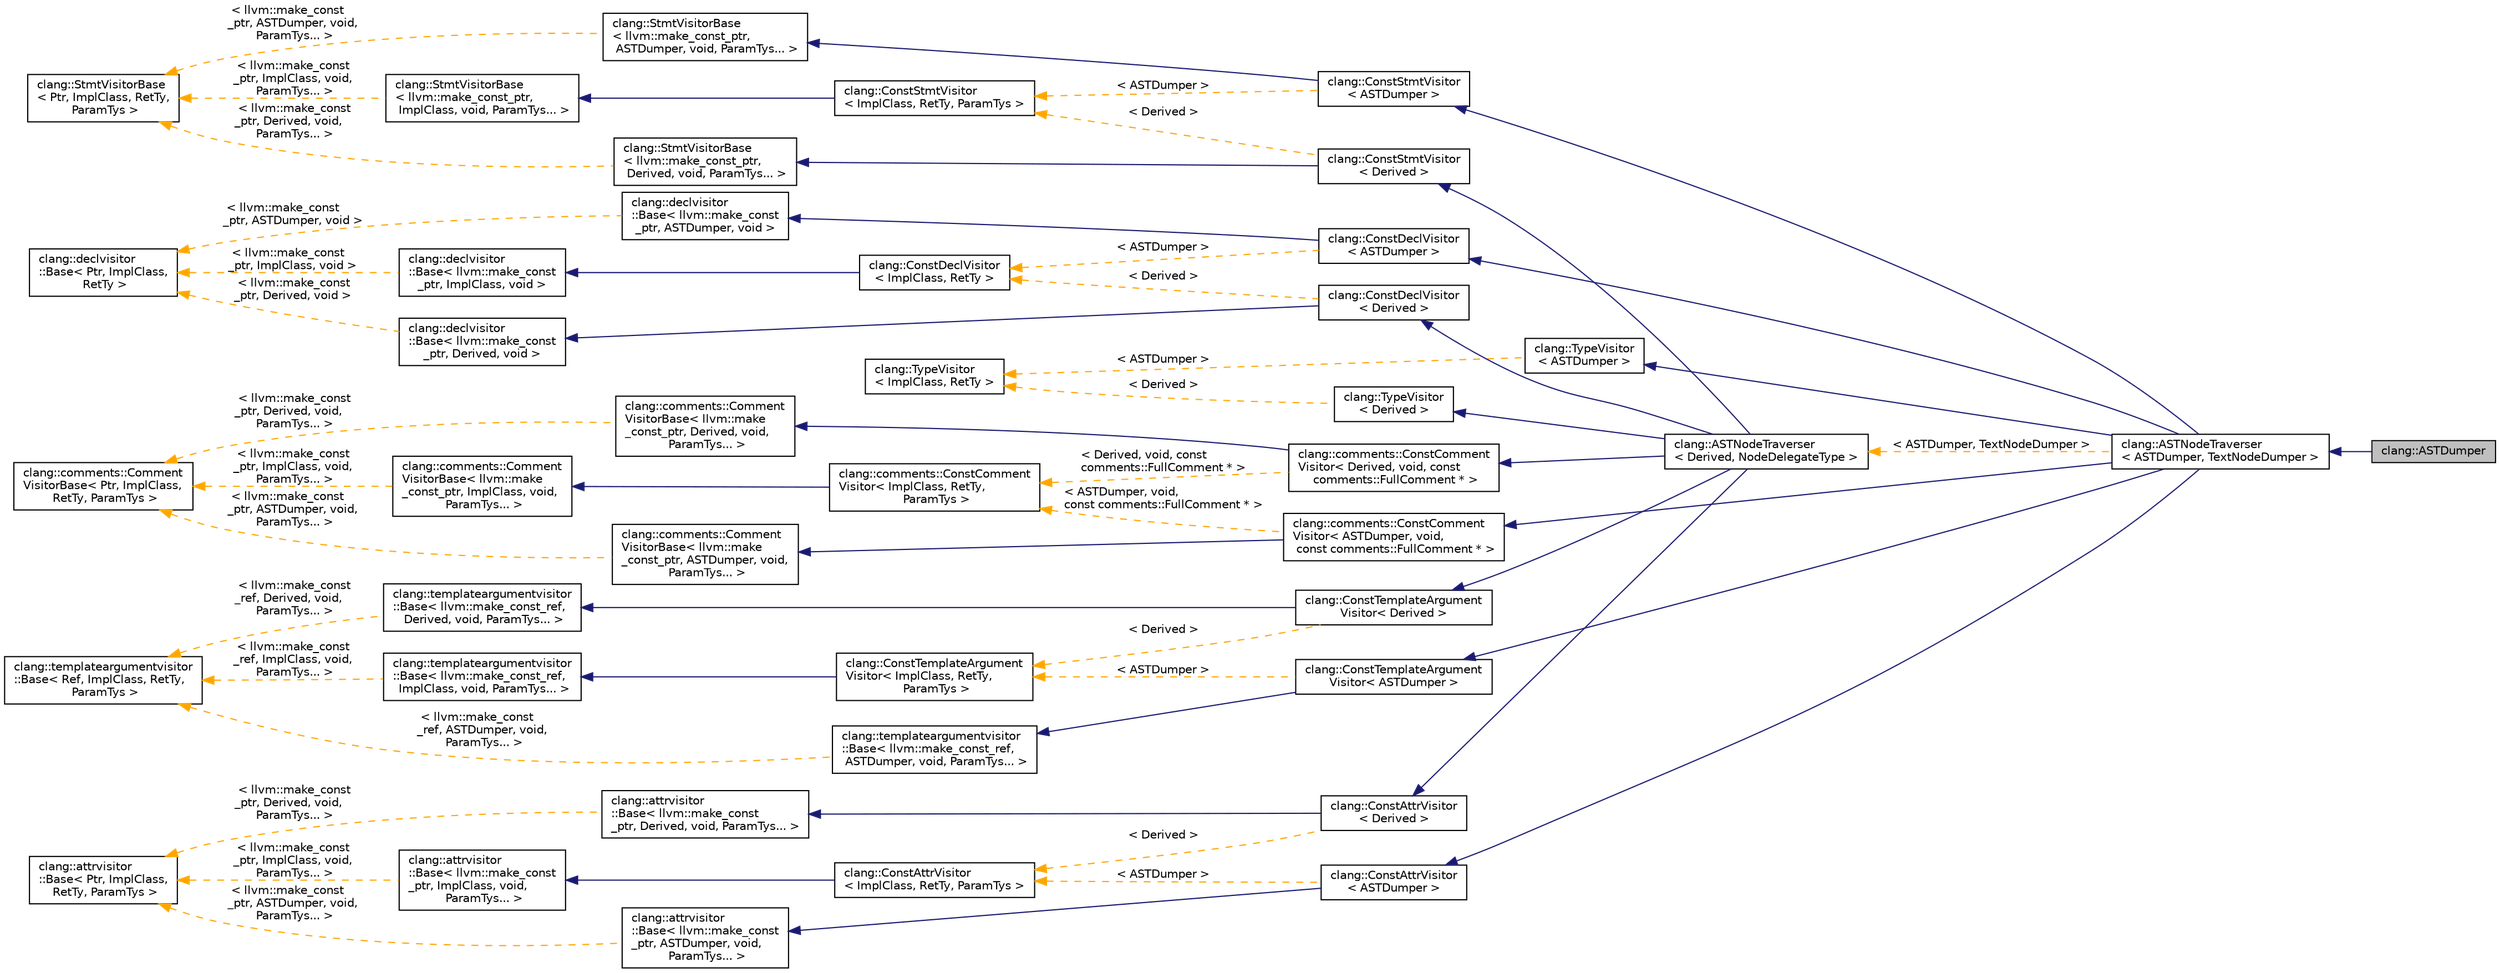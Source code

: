 digraph "clang::ASTDumper"
{
 // LATEX_PDF_SIZE
  bgcolor="transparent";
  edge [fontname="Helvetica",fontsize="10",labelfontname="Helvetica",labelfontsize="10"];
  node [fontname="Helvetica",fontsize="10",shape=record];
  rankdir="LR";
  Node1 [label="clang::ASTDumper",height=0.2,width=0.4,color="black", fillcolor="grey75", style="filled", fontcolor="black",tooltip=" "];
  Node2 -> Node1 [dir="back",color="midnightblue",fontsize="10",style="solid",fontname="Helvetica"];
  Node2 [label="clang::ASTNodeTraverser\l\< ASTDumper, TextNodeDumper \>",height=0.2,width=0.4,color="black",URL="$classclang_1_1ASTNodeTraverser.html",tooltip=" "];
  Node3 -> Node2 [dir="back",color="midnightblue",fontsize="10",style="solid",fontname="Helvetica"];
  Node3 [label="clang::ConstDeclVisitor\l\< ASTDumper \>",height=0.2,width=0.4,color="black",URL="$classclang_1_1ConstDeclVisitor.html",tooltip=" "];
  Node4 -> Node3 [dir="back",color="midnightblue",fontsize="10",style="solid",fontname="Helvetica"];
  Node4 [label="clang::declvisitor\l::Base\< llvm::make_const\l_ptr, ASTDumper, void \>",height=0.2,width=0.4,color="black",URL="$classclang_1_1declvisitor_1_1Base.html",tooltip=" "];
  Node5 -> Node4 [dir="back",color="orange",fontsize="10",style="dashed",label=" \< llvm::make_const\l_ptr, ASTDumper, void \>" ,fontname="Helvetica"];
  Node5 [label="clang::declvisitor\l::Base\< Ptr, ImplClass,\l RetTy \>",height=0.2,width=0.4,color="black",URL="$classclang_1_1declvisitor_1_1Base.html",tooltip="A simple visitor class that helps create declaration visitors."];
  Node6 -> Node3 [dir="back",color="orange",fontsize="10",style="dashed",label=" \< ASTDumper \>" ,fontname="Helvetica"];
  Node6 [label="clang::ConstDeclVisitor\l\< ImplClass, RetTy \>",height=0.2,width=0.4,color="black",URL="$classclang_1_1ConstDeclVisitor.html",tooltip="A simple visitor class that helps create declaration visitors."];
  Node7 -> Node6 [dir="back",color="midnightblue",fontsize="10",style="solid",fontname="Helvetica"];
  Node7 [label="clang::declvisitor\l::Base\< llvm::make_const\l_ptr, ImplClass, void \>",height=0.2,width=0.4,color="black",URL="$classclang_1_1declvisitor_1_1Base.html",tooltip=" "];
  Node5 -> Node7 [dir="back",color="orange",fontsize="10",style="dashed",label=" \< llvm::make_const\l_ptr, ImplClass, void \>" ,fontname="Helvetica"];
  Node8 -> Node2 [dir="back",color="midnightblue",fontsize="10",style="solid",fontname="Helvetica"];
  Node8 [label="clang::ConstStmtVisitor\l\< ASTDumper \>",height=0.2,width=0.4,color="black",URL="$classclang_1_1ConstStmtVisitor.html",tooltip=" "];
  Node9 -> Node8 [dir="back",color="midnightblue",fontsize="10",style="solid",fontname="Helvetica"];
  Node9 [label="clang::StmtVisitorBase\l\< llvm::make_const_ptr,\l ASTDumper, void, ParamTys... \>",height=0.2,width=0.4,color="black",URL="$classclang_1_1StmtVisitorBase.html",tooltip=" "];
  Node10 -> Node9 [dir="back",color="orange",fontsize="10",style="dashed",label=" \< llvm::make_const\l_ptr, ASTDumper, void,\l ParamTys... \>" ,fontname="Helvetica"];
  Node10 [label="clang::StmtVisitorBase\l\< Ptr, ImplClass, RetTy,\l ParamTys \>",height=0.2,width=0.4,color="black",URL="$classclang_1_1StmtVisitorBase.html",tooltip="StmtVisitorBase - This class implements a simple visitor for Stmt subclasses."];
  Node11 -> Node8 [dir="back",color="orange",fontsize="10",style="dashed",label=" \< ASTDumper \>" ,fontname="Helvetica"];
  Node11 [label="clang::ConstStmtVisitor\l\< ImplClass, RetTy, ParamTys \>",height=0.2,width=0.4,color="black",URL="$classclang_1_1ConstStmtVisitor.html",tooltip="ConstStmtVisitor - This class implements a simple visitor for Stmt subclasses."];
  Node12 -> Node11 [dir="back",color="midnightblue",fontsize="10",style="solid",fontname="Helvetica"];
  Node12 [label="clang::StmtVisitorBase\l\< llvm::make_const_ptr,\l ImplClass, void, ParamTys... \>",height=0.2,width=0.4,color="black",URL="$classclang_1_1StmtVisitorBase.html",tooltip=" "];
  Node10 -> Node12 [dir="back",color="orange",fontsize="10",style="dashed",label=" \< llvm::make_const\l_ptr, ImplClass, void,\l ParamTys... \>" ,fontname="Helvetica"];
  Node13 -> Node2 [dir="back",color="midnightblue",fontsize="10",style="solid",fontname="Helvetica"];
  Node13 [label="clang::comments::ConstComment\lVisitor\< ASTDumper, void,\l const comments::FullComment * \>",height=0.2,width=0.4,color="black",URL="$classclang_1_1comments_1_1ConstCommentVisitor.html",tooltip=" "];
  Node14 -> Node13 [dir="back",color="midnightblue",fontsize="10",style="solid",fontname="Helvetica"];
  Node14 [label="clang::comments::Comment\lVisitorBase\< llvm::make\l_const_ptr, ASTDumper, void,\l ParamTys... \>",height=0.2,width=0.4,color="black",URL="$classclang_1_1comments_1_1CommentVisitorBase.html",tooltip=" "];
  Node15 -> Node14 [dir="back",color="orange",fontsize="10",style="dashed",label=" \< llvm::make_const\l_ptr, ASTDumper, void,\l ParamTys... \>" ,fontname="Helvetica"];
  Node15 [label="clang::comments::Comment\lVisitorBase\< Ptr, ImplClass,\l RetTy, ParamTys \>",height=0.2,width=0.4,color="black",URL="$classclang_1_1comments_1_1CommentVisitorBase.html",tooltip=" "];
  Node16 -> Node13 [dir="back",color="orange",fontsize="10",style="dashed",label=" \< ASTDumper, void,\l const comments::FullComment * \>" ,fontname="Helvetica"];
  Node16 [label="clang::comments::ConstComment\lVisitor\< ImplClass, RetTy,\l ParamTys \>",height=0.2,width=0.4,color="black",URL="$classclang_1_1comments_1_1ConstCommentVisitor.html",tooltip=" "];
  Node17 -> Node16 [dir="back",color="midnightblue",fontsize="10",style="solid",fontname="Helvetica"];
  Node17 [label="clang::comments::Comment\lVisitorBase\< llvm::make\l_const_ptr, ImplClass, void,\l ParamTys... \>",height=0.2,width=0.4,color="black",URL="$classclang_1_1comments_1_1CommentVisitorBase.html",tooltip=" "];
  Node15 -> Node17 [dir="back",color="orange",fontsize="10",style="dashed",label=" \< llvm::make_const\l_ptr, ImplClass, void,\l ParamTys... \>" ,fontname="Helvetica"];
  Node18 -> Node2 [dir="back",color="midnightblue",fontsize="10",style="solid",fontname="Helvetica"];
  Node18 [label="clang::TypeVisitor\l\< ASTDumper \>",height=0.2,width=0.4,color="black",URL="$classclang_1_1TypeVisitor.html",tooltip=" "];
  Node19 -> Node18 [dir="back",color="orange",fontsize="10",style="dashed",label=" \< ASTDumper \>" ,fontname="Helvetica"];
  Node19 [label="clang::TypeVisitor\l\< ImplClass, RetTy \>",height=0.2,width=0.4,color="black",URL="$classclang_1_1TypeVisitor.html",tooltip="An operation on a type."];
  Node20 -> Node2 [dir="back",color="midnightblue",fontsize="10",style="solid",fontname="Helvetica"];
  Node20 [label="clang::ConstAttrVisitor\l\< ASTDumper \>",height=0.2,width=0.4,color="black",URL="$classclang_1_1ConstAttrVisitor.html",tooltip=" "];
  Node21 -> Node20 [dir="back",color="midnightblue",fontsize="10",style="solid",fontname="Helvetica"];
  Node21 [label="clang::attrvisitor\l::Base\< llvm::make_const\l_ptr, ASTDumper, void,\l ParamTys... \>",height=0.2,width=0.4,color="black",URL="$classclang_1_1attrvisitor_1_1Base.html",tooltip=" "];
  Node22 -> Node21 [dir="back",color="orange",fontsize="10",style="dashed",label=" \< llvm::make_const\l_ptr, ASTDumper, void,\l ParamTys... \>" ,fontname="Helvetica"];
  Node22 [label="clang::attrvisitor\l::Base\< Ptr, ImplClass,\l RetTy, ParamTys \>",height=0.2,width=0.4,color="black",URL="$classclang_1_1attrvisitor_1_1Base.html",tooltip="A simple visitor class that helps create attribute visitors."];
  Node23 -> Node20 [dir="back",color="orange",fontsize="10",style="dashed",label=" \< ASTDumper \>" ,fontname="Helvetica"];
  Node23 [label="clang::ConstAttrVisitor\l\< ImplClass, RetTy, ParamTys \>",height=0.2,width=0.4,color="black",URL="$classclang_1_1ConstAttrVisitor.html",tooltip="A simple visitor class that helps create attribute visitors."];
  Node24 -> Node23 [dir="back",color="midnightblue",fontsize="10",style="solid",fontname="Helvetica"];
  Node24 [label="clang::attrvisitor\l::Base\< llvm::make_const\l_ptr, ImplClass, void,\l ParamTys... \>",height=0.2,width=0.4,color="black",URL="$classclang_1_1attrvisitor_1_1Base.html",tooltip=" "];
  Node22 -> Node24 [dir="back",color="orange",fontsize="10",style="dashed",label=" \< llvm::make_const\l_ptr, ImplClass, void,\l ParamTys... \>" ,fontname="Helvetica"];
  Node25 -> Node2 [dir="back",color="midnightblue",fontsize="10",style="solid",fontname="Helvetica"];
  Node25 [label="clang::ConstTemplateArgument\lVisitor\< ASTDumper \>",height=0.2,width=0.4,color="black",URL="$classclang_1_1ConstTemplateArgumentVisitor.html",tooltip=" "];
  Node26 -> Node25 [dir="back",color="midnightblue",fontsize="10",style="solid",fontname="Helvetica"];
  Node26 [label="clang::templateargumentvisitor\l::Base\< llvm::make_const_ref,\l ASTDumper, void, ParamTys... \>",height=0.2,width=0.4,color="black",URL="$classclang_1_1templateargumentvisitor_1_1Base.html",tooltip=" "];
  Node27 -> Node26 [dir="back",color="orange",fontsize="10",style="dashed",label=" \< llvm::make_const\l_ref, ASTDumper, void,\l ParamTys... \>" ,fontname="Helvetica"];
  Node27 [label="clang::templateargumentvisitor\l::Base\< Ref, ImplClass, RetTy,\l ParamTys \>",height=0.2,width=0.4,color="black",URL="$classclang_1_1templateargumentvisitor_1_1Base.html",tooltip="A simple visitor class that helps create template argument visitors."];
  Node28 -> Node25 [dir="back",color="orange",fontsize="10",style="dashed",label=" \< ASTDumper \>" ,fontname="Helvetica"];
  Node28 [label="clang::ConstTemplateArgument\lVisitor\< ImplClass, RetTy,\l ParamTys \>",height=0.2,width=0.4,color="black",URL="$classclang_1_1ConstTemplateArgumentVisitor.html",tooltip="A simple visitor class that helps create template argument visitors."];
  Node29 -> Node28 [dir="back",color="midnightblue",fontsize="10",style="solid",fontname="Helvetica"];
  Node29 [label="clang::templateargumentvisitor\l::Base\< llvm::make_const_ref,\l ImplClass, void, ParamTys... \>",height=0.2,width=0.4,color="black",URL="$classclang_1_1templateargumentvisitor_1_1Base.html",tooltip=" "];
  Node27 -> Node29 [dir="back",color="orange",fontsize="10",style="dashed",label=" \< llvm::make_const\l_ref, ImplClass, void,\l ParamTys... \>" ,fontname="Helvetica"];
  Node30 -> Node2 [dir="back",color="orange",fontsize="10",style="dashed",label=" \< ASTDumper, TextNodeDumper \>" ,fontname="Helvetica"];
  Node30 [label="clang::ASTNodeTraverser\l\< Derived, NodeDelegateType \>",height=0.2,width=0.4,color="black",URL="$classclang_1_1ASTNodeTraverser.html",tooltip="ASTNodeTraverser traverses the Clang AST for dumping purposes."];
  Node31 -> Node30 [dir="back",color="midnightblue",fontsize="10",style="solid",fontname="Helvetica"];
  Node31 [label="clang::ConstDeclVisitor\l\< Derived \>",height=0.2,width=0.4,color="black",URL="$classclang_1_1ConstDeclVisitor.html",tooltip=" "];
  Node32 -> Node31 [dir="back",color="midnightblue",fontsize="10",style="solid",fontname="Helvetica"];
  Node32 [label="clang::declvisitor\l::Base\< llvm::make_const\l_ptr, Derived, void \>",height=0.2,width=0.4,color="black",URL="$classclang_1_1declvisitor_1_1Base.html",tooltip=" "];
  Node5 -> Node32 [dir="back",color="orange",fontsize="10",style="dashed",label=" \< llvm::make_const\l_ptr, Derived, void \>" ,fontname="Helvetica"];
  Node6 -> Node31 [dir="back",color="orange",fontsize="10",style="dashed",label=" \< Derived \>" ,fontname="Helvetica"];
  Node33 -> Node30 [dir="back",color="midnightblue",fontsize="10",style="solid",fontname="Helvetica"];
  Node33 [label="clang::ConstStmtVisitor\l\< Derived \>",height=0.2,width=0.4,color="black",URL="$classclang_1_1ConstStmtVisitor.html",tooltip=" "];
  Node34 -> Node33 [dir="back",color="midnightblue",fontsize="10",style="solid",fontname="Helvetica"];
  Node34 [label="clang::StmtVisitorBase\l\< llvm::make_const_ptr,\l Derived, void, ParamTys... \>",height=0.2,width=0.4,color="black",URL="$classclang_1_1StmtVisitorBase.html",tooltip=" "];
  Node10 -> Node34 [dir="back",color="orange",fontsize="10",style="dashed",label=" \< llvm::make_const\l_ptr, Derived, void,\l ParamTys... \>" ,fontname="Helvetica"];
  Node11 -> Node33 [dir="back",color="orange",fontsize="10",style="dashed",label=" \< Derived \>" ,fontname="Helvetica"];
  Node35 -> Node30 [dir="back",color="midnightblue",fontsize="10",style="solid",fontname="Helvetica"];
  Node35 [label="clang::comments::ConstComment\lVisitor\< Derived, void, const\l comments::FullComment * \>",height=0.2,width=0.4,color="black",URL="$classclang_1_1comments_1_1ConstCommentVisitor.html",tooltip=" "];
  Node36 -> Node35 [dir="back",color="midnightblue",fontsize="10",style="solid",fontname="Helvetica"];
  Node36 [label="clang::comments::Comment\lVisitorBase\< llvm::make\l_const_ptr, Derived, void,\l ParamTys... \>",height=0.2,width=0.4,color="black",URL="$classclang_1_1comments_1_1CommentVisitorBase.html",tooltip=" "];
  Node15 -> Node36 [dir="back",color="orange",fontsize="10",style="dashed",label=" \< llvm::make_const\l_ptr, Derived, void,\l ParamTys... \>" ,fontname="Helvetica"];
  Node16 -> Node35 [dir="back",color="orange",fontsize="10",style="dashed",label=" \< Derived, void, const\l comments::FullComment * \>" ,fontname="Helvetica"];
  Node37 -> Node30 [dir="back",color="midnightblue",fontsize="10",style="solid",fontname="Helvetica"];
  Node37 [label="clang::TypeVisitor\l\< Derived \>",height=0.2,width=0.4,color="black",URL="$classclang_1_1TypeVisitor.html",tooltip=" "];
  Node19 -> Node37 [dir="back",color="orange",fontsize="10",style="dashed",label=" \< Derived \>" ,fontname="Helvetica"];
  Node38 -> Node30 [dir="back",color="midnightblue",fontsize="10",style="solid",fontname="Helvetica"];
  Node38 [label="clang::ConstAttrVisitor\l\< Derived \>",height=0.2,width=0.4,color="black",URL="$classclang_1_1ConstAttrVisitor.html",tooltip=" "];
  Node39 -> Node38 [dir="back",color="midnightblue",fontsize="10",style="solid",fontname="Helvetica"];
  Node39 [label="clang::attrvisitor\l::Base\< llvm::make_const\l_ptr, Derived, void, ParamTys... \>",height=0.2,width=0.4,color="black",URL="$classclang_1_1attrvisitor_1_1Base.html",tooltip=" "];
  Node22 -> Node39 [dir="back",color="orange",fontsize="10",style="dashed",label=" \< llvm::make_const\l_ptr, Derived, void,\l ParamTys... \>" ,fontname="Helvetica"];
  Node23 -> Node38 [dir="back",color="orange",fontsize="10",style="dashed",label=" \< Derived \>" ,fontname="Helvetica"];
  Node40 -> Node30 [dir="back",color="midnightblue",fontsize="10",style="solid",fontname="Helvetica"];
  Node40 [label="clang::ConstTemplateArgument\lVisitor\< Derived \>",height=0.2,width=0.4,color="black",URL="$classclang_1_1ConstTemplateArgumentVisitor.html",tooltip=" "];
  Node41 -> Node40 [dir="back",color="midnightblue",fontsize="10",style="solid",fontname="Helvetica"];
  Node41 [label="clang::templateargumentvisitor\l::Base\< llvm::make_const_ref,\l Derived, void, ParamTys... \>",height=0.2,width=0.4,color="black",URL="$classclang_1_1templateargumentvisitor_1_1Base.html",tooltip=" "];
  Node27 -> Node41 [dir="back",color="orange",fontsize="10",style="dashed",label=" \< llvm::make_const\l_ref, Derived, void,\l ParamTys... \>" ,fontname="Helvetica"];
  Node28 -> Node40 [dir="back",color="orange",fontsize="10",style="dashed",label=" \< Derived \>" ,fontname="Helvetica"];
}
